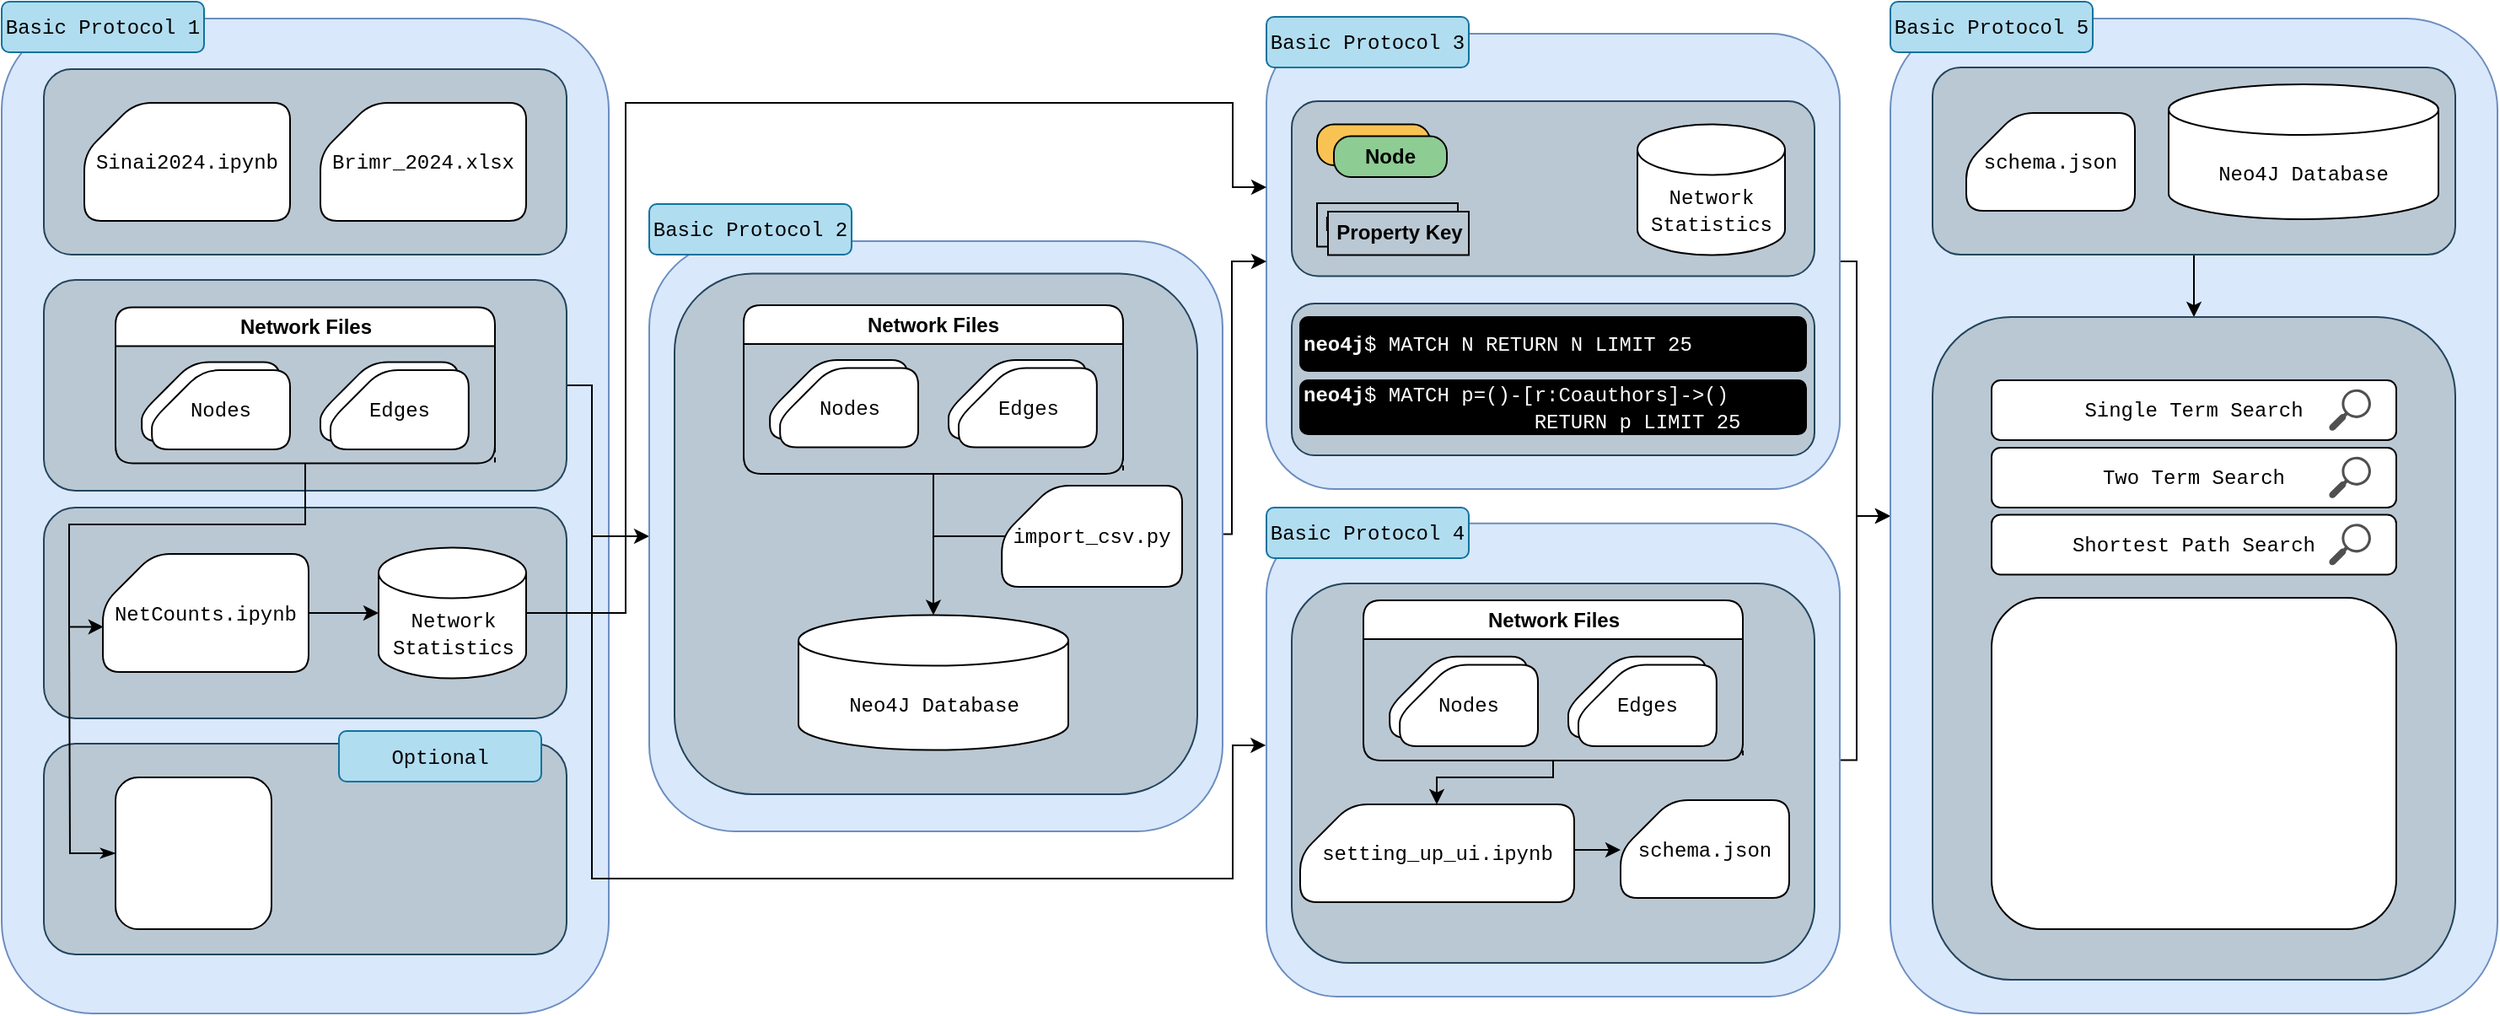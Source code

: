 <mxfile version="26.1.1">
  <diagram name="Page-1" id="FBkxHMepI6tSABWe1Jr1">
    <mxGraphModel dx="1434" dy="686" grid="1" gridSize="10" guides="1" tooltips="1" connect="1" arrows="1" fold="1" page="1" pageScale="1" pageWidth="1920" pageHeight="1200" math="0" shadow="0">
      <root>
        <mxCell id="0" />
        <mxCell id="1" parent="0" />
        <mxCell id="lquwiNytcV9NUcsQfciu-1" value="" style="rounded=1;whiteSpace=wrap;html=1;fillColor=#dae8fc;strokeColor=#6c8ebf;" vertex="1" parent="1">
          <mxGeometry x="50" y="30" width="360" height="590" as="geometry" />
        </mxCell>
        <mxCell id="lquwiNytcV9NUcsQfciu-116" value="" style="edgeStyle=orthogonalEdgeStyle;rounded=0;orthogonalLoop=1;jettySize=auto;html=1;" edge="1" parent="1" source="lquwiNytcV9NUcsQfciu-3" target="lquwiNytcV9NUcsQfciu-108">
          <mxGeometry relative="1" as="geometry">
            <Array as="points">
              <mxPoint x="1150" y="174" />
              <mxPoint x="1150" y="325" />
            </Array>
          </mxGeometry>
        </mxCell>
        <mxCell id="lquwiNytcV9NUcsQfciu-3" value="" style="rounded=1;whiteSpace=wrap;html=1;fillColor=#dae8fc;strokeColor=#6c8ebf;" vertex="1" parent="1">
          <mxGeometry x="800" y="39" width="340" height="270" as="geometry" />
        </mxCell>
        <mxCell id="lquwiNytcV9NUcsQfciu-82" value="" style="edgeStyle=orthogonalEdgeStyle;rounded=0;orthogonalLoop=1;jettySize=auto;html=1;exitX=-0.001;exitY=0.469;exitDx=0;exitDy=0;endArrow=none;startFill=1;startArrow=classic;exitPerimeter=0;" edge="1" parent="1" source="lquwiNytcV9NUcsQfciu-4">
          <mxGeometry relative="1" as="geometry">
            <mxPoint x="400" y="330" as="targetPoint" />
            <Array as="points">
              <mxPoint x="780" y="461" />
              <mxPoint x="780" y="540" />
              <mxPoint x="400" y="540" />
            </Array>
          </mxGeometry>
        </mxCell>
        <mxCell id="lquwiNytcV9NUcsQfciu-115" value="" style="edgeStyle=orthogonalEdgeStyle;rounded=0;orthogonalLoop=1;jettySize=auto;html=1;" edge="1" parent="1" source="lquwiNytcV9NUcsQfciu-4" target="lquwiNytcV9NUcsQfciu-108">
          <mxGeometry relative="1" as="geometry">
            <Array as="points">
              <mxPoint x="1150" y="470" />
              <mxPoint x="1150" y="325" />
            </Array>
          </mxGeometry>
        </mxCell>
        <mxCell id="lquwiNytcV9NUcsQfciu-4" value="" style="rounded=1;whiteSpace=wrap;html=1;fillColor=#dae8fc;strokeColor=#6c8ebf;" vertex="1" parent="1">
          <mxGeometry x="800" y="329.38" width="340" height="280.62" as="geometry" />
        </mxCell>
        <mxCell id="lquwiNytcV9NUcsQfciu-5" value="&lt;font face=&quot;Courier New&quot;&gt;Basic Protocol 1&lt;/font&gt;" style="rounded=1;whiteSpace=wrap;html=1;fillColor=#b1ddf0;strokeColor=#10739e;" vertex="1" parent="1">
          <mxGeometry x="50" y="20" width="120" height="30" as="geometry" />
        </mxCell>
        <mxCell id="lquwiNytcV9NUcsQfciu-9" value="" style="rounded=1;whiteSpace=wrap;html=1;fillColor=#bac8d3;strokeColor=#23445d;" vertex="1" parent="1">
          <mxGeometry x="75" y="60" width="310" height="110" as="geometry" />
        </mxCell>
        <mxCell id="lquwiNytcV9NUcsQfciu-8" value="&lt;font face=&quot;Courier New&quot;&gt;Sinai2024.ipynb&lt;/font&gt;" style="shape=card;whiteSpace=wrap;html=1;rounded=1;" vertex="1" parent="1">
          <mxGeometry x="99" y="80" width="122" height="70" as="geometry" />
        </mxCell>
        <mxCell id="lquwiNytcV9NUcsQfciu-27" value="" style="edgeStyle=orthogonalEdgeStyle;rounded=0;orthogonalLoop=1;jettySize=auto;html=1;" edge="1" parent="1" source="lquwiNytcV9NUcsQfciu-13" target="lquwiNytcV9NUcsQfciu-2">
          <mxGeometry relative="1" as="geometry">
            <Array as="points">
              <mxPoint x="400" y="248" />
              <mxPoint x="400" y="337" />
            </Array>
          </mxGeometry>
        </mxCell>
        <mxCell id="lquwiNytcV9NUcsQfciu-13" value="" style="rounded=1;whiteSpace=wrap;html=1;fillColor=#bac8d3;strokeColor=#23445d;" vertex="1" parent="1">
          <mxGeometry x="75" y="185" width="310" height="125" as="geometry" />
        </mxCell>
        <mxCell id="lquwiNytcV9NUcsQfciu-12" value="&lt;font face=&quot;Courier New&quot;&gt;Brimr_2024.xlsx&lt;/font&gt;" style="shape=card;whiteSpace=wrap;html=1;rounded=1;" vertex="1" parent="1">
          <mxGeometry x="239" y="80" width="122" height="70" as="geometry" />
        </mxCell>
        <mxCell id="lquwiNytcV9NUcsQfciu-23" value="" style="group" vertex="1" connectable="0" parent="1">
          <mxGeometry x="117.5" y="201.25" width="225" height="92.5" as="geometry" />
        </mxCell>
        <mxCell id="lquwiNytcV9NUcsQfciu-11" value="Network Files" style="swimlane;whiteSpace=wrap;html=1;rounded=1;swimlaneLine=1;glass=0;shadow=0;separatorColor=#000000;" vertex="1" parent="lquwiNytcV9NUcsQfciu-23">
          <mxGeometry width="225" height="92.5" as="geometry" />
        </mxCell>
        <mxCell id="lquwiNytcV9NUcsQfciu-15" value="&lt;font face=&quot;Courier New&quot;&gt;Nodes&lt;/font&gt;" style="shape=card;whiteSpace=wrap;html=1;rounded=1;" vertex="1" parent="lquwiNytcV9NUcsQfciu-23">
          <mxGeometry x="15.58" y="32.5" width="81.92" height="47" as="geometry" />
        </mxCell>
        <mxCell id="lquwiNytcV9NUcsQfciu-19" value="&lt;font face=&quot;Courier New&quot;&gt;Nodes&lt;/font&gt;" style="shape=card;whiteSpace=wrap;html=1;rounded=1;" vertex="1" parent="lquwiNytcV9NUcsQfciu-23">
          <mxGeometry x="21.58" y="37.25" width="81.92" height="47" as="geometry" />
        </mxCell>
        <mxCell id="lquwiNytcV9NUcsQfciu-20" value="&lt;font face=&quot;Courier New&quot;&gt;Nodes&lt;/font&gt;" style="shape=card;whiteSpace=wrap;html=1;rounded=1;" vertex="1" parent="lquwiNytcV9NUcsQfciu-23">
          <mxGeometry x="121.5" y="32.5" width="81.92" height="47" as="geometry" />
        </mxCell>
        <mxCell id="lquwiNytcV9NUcsQfciu-21" value="&lt;font face=&quot;Courier New&quot;&gt;Edges&lt;/font&gt;" style="shape=card;whiteSpace=wrap;html=1;rounded=1;" vertex="1" parent="lquwiNytcV9NUcsQfciu-23">
          <mxGeometry x="127.5" y="37.25" width="81.92" height="47" as="geometry" />
        </mxCell>
        <mxCell id="lquwiNytcV9NUcsQfciu-24" value="" style="rounded=1;whiteSpace=wrap;html=1;fillColor=#bac8d3;strokeColor=#23445d;" vertex="1" parent="1">
          <mxGeometry x="75" y="320" width="310" height="125" as="geometry" />
        </mxCell>
        <mxCell id="lquwiNytcV9NUcsQfciu-29" value="" style="edgeStyle=orthogonalEdgeStyle;rounded=0;orthogonalLoop=1;jettySize=auto;html=1;" edge="1" parent="1" source="lquwiNytcV9NUcsQfciu-25" target="lquwiNytcV9NUcsQfciu-28">
          <mxGeometry relative="1" as="geometry" />
        </mxCell>
        <mxCell id="lquwiNytcV9NUcsQfciu-25" value="&lt;font face=&quot;Courier New&quot;&gt;NetCounts.ipynb&lt;/font&gt;" style="shape=card;whiteSpace=wrap;html=1;rounded=1;" vertex="1" parent="1">
          <mxGeometry x="110" y="347.5" width="122" height="70" as="geometry" />
        </mxCell>
        <mxCell id="lquwiNytcV9NUcsQfciu-26" value="" style="edgeStyle=orthogonalEdgeStyle;rounded=0;orthogonalLoop=1;jettySize=auto;html=1;entryX=0.003;entryY=0.617;entryDx=0;entryDy=0;entryPerimeter=0;" edge="1" parent="1" source="lquwiNytcV9NUcsQfciu-11" target="lquwiNytcV9NUcsQfciu-25">
          <mxGeometry relative="1" as="geometry">
            <Array as="points">
              <mxPoint x="230" y="330" />
              <mxPoint x="90" y="330" />
              <mxPoint x="90" y="391" />
            </Array>
          </mxGeometry>
        </mxCell>
        <mxCell id="lquwiNytcV9NUcsQfciu-50" value="" style="edgeStyle=orthogonalEdgeStyle;rounded=0;orthogonalLoop=1;jettySize=auto;html=1;" edge="1" parent="1" source="lquwiNytcV9NUcsQfciu-28">
          <mxGeometry relative="1" as="geometry">
            <mxPoint x="800" y="130" as="targetPoint" />
            <Array as="points">
              <mxPoint x="420" y="383" />
              <mxPoint x="420" y="80" />
              <mxPoint x="780" y="80" />
              <mxPoint x="780" y="130" />
              <mxPoint x="799" y="130" />
            </Array>
          </mxGeometry>
        </mxCell>
        <mxCell id="lquwiNytcV9NUcsQfciu-28" value="&lt;div&gt;&lt;font face=&quot;Courier New&quot;&gt;Network&lt;/font&gt;&lt;/div&gt;&lt;div&gt;&lt;font face=&quot;Courier New&quot;&gt;Statistics&lt;/font&gt;&lt;/div&gt;" style="shape=cylinder3;whiteSpace=wrap;html=1;boundedLbl=1;backgroundOutline=1;size=15;" vertex="1" parent="1">
          <mxGeometry x="273.5" y="343.75" width="87.5" height="77.5" as="geometry" />
        </mxCell>
        <mxCell id="lquwiNytcV9NUcsQfciu-44" value="" style="edgeStyle=orthogonalEdgeStyle;rounded=0;orthogonalLoop=1;jettySize=auto;html=1;endArrow=none;startFill=0;" edge="1" parent="1" source="lquwiNytcV9NUcsQfciu-38">
          <mxGeometry relative="1" as="geometry">
            <mxPoint x="602.5" y="243.75" as="targetPoint" />
            <Array as="points">
              <mxPoint x="602" y="244" />
            </Array>
          </mxGeometry>
        </mxCell>
        <mxCell id="lquwiNytcV9NUcsQfciu-47" value="&lt;font face=&quot;Courier New&quot;&gt;Basic Protocol 3&lt;/font&gt;" style="rounded=1;whiteSpace=wrap;html=1;fillColor=#b1ddf0;strokeColor=#10739e;" vertex="1" parent="1">
          <mxGeometry x="800" y="29" width="120" height="30" as="geometry" />
        </mxCell>
        <mxCell id="lquwiNytcV9NUcsQfciu-60" value="" style="rounded=1;whiteSpace=wrap;html=1;fillColor=#bac8d3;strokeColor=#23445d;" vertex="1" parent="1">
          <mxGeometry x="75" y="460" width="310" height="125" as="geometry" />
        </mxCell>
        <mxCell id="lquwiNytcV9NUcsQfciu-63" value="" style="edgeStyle=orthogonalEdgeStyle;rounded=0;orthogonalLoop=1;jettySize=auto;html=1;endArrow=none;startFill=1;startArrow=classicThin;strokeColor=default;" edge="1" parent="1" source="lquwiNytcV9NUcsQfciu-61">
          <mxGeometry relative="1" as="geometry">
            <mxPoint x="90" y="390" as="targetPoint" />
          </mxGeometry>
        </mxCell>
        <mxCell id="lquwiNytcV9NUcsQfciu-64" value="" style="rounded=1;whiteSpace=wrap;html=1;" vertex="1" parent="1">
          <mxGeometry x="117.5" y="480" width="92.5" height="90" as="geometry" />
        </mxCell>
        <mxCell id="lquwiNytcV9NUcsQfciu-61" value="" style="shape=image;verticalLabelPosition=bottom;labelBackgroundColor=default;verticalAlign=top;aspect=fixed;imageAspect=0;image=https://cytoscape.org/images/logo/cy3logoOrange.svg;imageBorder=none;perimeterSpacing=0;strokeColor=default;" vertex="1" parent="1">
          <mxGeometry x="117.5" y="482.5" width="85" height="85" as="geometry" />
        </mxCell>
        <mxCell id="lquwiNytcV9NUcsQfciu-65" value="" style="rounded=1;whiteSpace=wrap;html=1;fillColor=#bac8d3;strokeColor=#23445d;" vertex="1" parent="1">
          <mxGeometry x="815" y="199" width="310" height="90" as="geometry" />
        </mxCell>
        <mxCell id="lquwiNytcV9NUcsQfciu-66" value="&lt;div align=&quot;left&quot;&gt;&lt;font face=&quot;Courier New&quot;&gt;&lt;span style=&quot;color: rgb(255, 255, 255);&quot;&gt;&lt;b&gt;neo4j&lt;/b&gt;$ MATCH N RETURN N LIMIT 25&lt;/span&gt;&lt;/font&gt;&lt;/div&gt;" style="rounded=1;whiteSpace=wrap;html=1;strokeColor=light-dark(#000000, #ededed);fillColor=#000000;align=left;" vertex="1" parent="1">
          <mxGeometry x="820" y="207" width="300" height="32" as="geometry" />
        </mxCell>
        <mxCell id="lquwiNytcV9NUcsQfciu-67" value="&lt;div&gt;&lt;font face=&quot;Courier New&quot;&gt;Basic Protocol 4&lt;/font&gt;&lt;/div&gt;" style="rounded=1;whiteSpace=wrap;html=1;fillColor=#b1ddf0;strokeColor=#10739e;" vertex="1" parent="1">
          <mxGeometry x="800" y="320" width="120" height="30" as="geometry" />
        </mxCell>
        <mxCell id="lquwiNytcV9NUcsQfciu-68" value="" style="group" vertex="1" connectable="0" parent="1">
          <mxGeometry x="815" y="79" width="310" height="103.75" as="geometry" />
        </mxCell>
        <mxCell id="lquwiNytcV9NUcsQfciu-49" value="" style="rounded=1;whiteSpace=wrap;html=1;fillColor=#bac8d3;strokeColor=#23445d;" vertex="1" parent="lquwiNytcV9NUcsQfciu-68">
          <mxGeometry width="310" height="103.75" as="geometry" />
        </mxCell>
        <mxCell id="lquwiNytcV9NUcsQfciu-51" value="&lt;div&gt;&lt;font face=&quot;Courier New&quot;&gt;Network&lt;/font&gt;&lt;/div&gt;&lt;div&gt;&lt;font face=&quot;Courier New&quot;&gt;Statistics&lt;/font&gt;&lt;/div&gt;" style="shape=cylinder3;whiteSpace=wrap;html=1;boundedLbl=1;backgroundOutline=1;size=15;" vertex="1" parent="lquwiNytcV9NUcsQfciu-68">
          <mxGeometry x="205" y="13.75" width="87.5" height="77.5" as="geometry" />
        </mxCell>
        <mxCell id="lquwiNytcV9NUcsQfciu-52" value="" style="shape=image;html=1;verticalAlign=top;verticalLabelPosition=bottom;labelBackgroundColor=#ffffff;imageAspect=0;aspect=fixed;image=https://cdn0.iconfinder.com/data/icons/phosphor-thin-vol-2/256/equals-thin-128.png" vertex="1" parent="lquwiNytcV9NUcsQfciu-68">
          <mxGeometry x="128" y="25.5" width="54" height="54" as="geometry" />
        </mxCell>
        <mxCell id="lquwiNytcV9NUcsQfciu-56" value="&lt;b&gt;MeSH&lt;/b&gt;" style="rounded=1;whiteSpace=wrap;html=1;strokeWidth=1;fillColor=light-dark(#f9c354, #ededed);absoluteArcSize=1;" vertex="1" parent="lquwiNytcV9NUcsQfciu-68">
          <mxGeometry x="15" y="13.75" width="67" height="24.25" as="geometry" />
        </mxCell>
        <mxCell id="lquwiNytcV9NUcsQfciu-54" value="&lt;b&gt;Node&lt;/b&gt;" style="rounded=1;whiteSpace=wrap;html=1;strokeWidth=1;fillColor=light-dark(#8dcc93, #ededed);absoluteArcSize=1;" vertex="1" parent="lquwiNytcV9NUcsQfciu-68">
          <mxGeometry x="25" y="20.75" width="67" height="24.25" as="geometry" />
        </mxCell>
        <mxCell id="lquwiNytcV9NUcsQfciu-58" value="&lt;b style=&quot;color: rgb(0, 0, 0);&quot;&gt;Property Key&lt;/b&gt;" style="rounded=0;whiteSpace=wrap;html=1;fillColor=light-dark(#bac8d2, #ededed);strokeWidth=1;strokeColor=light-dark(#000000,#EDEDED);" vertex="1" parent="lquwiNytcV9NUcsQfciu-68">
          <mxGeometry x="15" y="60.5" width="83.5" height="25.75" as="geometry" />
        </mxCell>
        <mxCell id="lquwiNytcV9NUcsQfciu-57" value="&lt;b style=&quot;color: rgb(0, 0, 0);&quot;&gt;Property Key&lt;/b&gt;" style="rounded=0;whiteSpace=wrap;html=1;fillColor=#BAC8D3;strokeWidth=1;strokeColor=light-dark(#000000,#EDEDED);" vertex="1" parent="lquwiNytcV9NUcsQfciu-68">
          <mxGeometry x="21.5" y="65.5" width="83.5" height="25.75" as="geometry" />
        </mxCell>
        <mxCell id="lquwiNytcV9NUcsQfciu-69" value="&lt;div align=&quot;left&quot;&gt;&lt;font face=&quot;Courier New&quot;&gt;&lt;span style=&quot;color: rgb(255, 255, 255);&quot;&gt;&lt;b&gt;neo4j&lt;/b&gt;$ MATCH p=()-[r:Coauthors]-&amp;gt;() &lt;span style=&quot;white-space: pre;&quot;&gt;&#x9;&lt;/span&gt; &lt;span style=&quot;white-space: pre;&quot;&gt;&#x9;&lt;/span&gt;&amp;nbsp;&amp;nbsp; RETURN p LIMIT 25&lt;/span&gt;&lt;/font&gt;&lt;/div&gt;" style="rounded=1;whiteSpace=wrap;html=1;strokeColor=light-dark(#000000, #ededed);fillColor=#000000;align=left;" vertex="1" parent="1">
          <mxGeometry x="820" y="244.5" width="300" height="32" as="geometry" />
        </mxCell>
        <mxCell id="lquwiNytcV9NUcsQfciu-48" value="" style="edgeStyle=orthogonalEdgeStyle;rounded=0;orthogonalLoop=1;jettySize=auto;html=1;" edge="1" parent="1" source="lquwiNytcV9NUcsQfciu-46" target="lquwiNytcV9NUcsQfciu-3">
          <mxGeometry relative="1" as="geometry" />
        </mxCell>
        <mxCell id="lquwiNytcV9NUcsQfciu-91" value="" style="rounded=1;whiteSpace=wrap;html=1;fillColor=#bac8d3;strokeColor=#23445d;" vertex="1" parent="1">
          <mxGeometry x="815" y="365" width="310" height="225" as="geometry" />
        </mxCell>
        <mxCell id="lquwiNytcV9NUcsQfciu-92" value="" style="group" vertex="1" connectable="0" parent="1">
          <mxGeometry x="857.5" y="375" width="225" height="95" as="geometry" />
        </mxCell>
        <mxCell id="lquwiNytcV9NUcsQfciu-93" value="Network Files" style="swimlane;whiteSpace=wrap;html=1;rounded=1;swimlaneLine=1;glass=0;shadow=0;separatorColor=#000000;" vertex="1" parent="lquwiNytcV9NUcsQfciu-92">
          <mxGeometry width="225" height="95" as="geometry" />
        </mxCell>
        <mxCell id="lquwiNytcV9NUcsQfciu-94" value="&lt;font face=&quot;Courier New&quot;&gt;Nodes&lt;/font&gt;" style="shape=card;whiteSpace=wrap;html=1;rounded=1;" vertex="1" parent="lquwiNytcV9NUcsQfciu-92">
          <mxGeometry x="15.58" y="33.378" width="81.92" height="48.27" as="geometry" />
        </mxCell>
        <mxCell id="lquwiNytcV9NUcsQfciu-95" value="&lt;font face=&quot;Courier New&quot;&gt;Nodes&lt;/font&gt;" style="shape=card;whiteSpace=wrap;html=1;rounded=1;" vertex="1" parent="lquwiNytcV9NUcsQfciu-92">
          <mxGeometry x="21.58" y="38.257" width="81.92" height="48.27" as="geometry" />
        </mxCell>
        <mxCell id="lquwiNytcV9NUcsQfciu-96" value="&lt;font face=&quot;Courier New&quot;&gt;Nodes&lt;/font&gt;" style="shape=card;whiteSpace=wrap;html=1;rounded=1;" vertex="1" parent="lquwiNytcV9NUcsQfciu-92">
          <mxGeometry x="121.5" y="33.378" width="81.92" height="48.27" as="geometry" />
        </mxCell>
        <mxCell id="lquwiNytcV9NUcsQfciu-97" value="&lt;font face=&quot;Courier New&quot;&gt;Edges&lt;/font&gt;" style="shape=card;whiteSpace=wrap;html=1;rounded=1;" vertex="1" parent="lquwiNytcV9NUcsQfciu-92">
          <mxGeometry x="127.5" y="38.257" width="81.92" height="48.27" as="geometry" />
        </mxCell>
        <mxCell id="lquwiNytcV9NUcsQfciu-2" value="" style="rounded=1;whiteSpace=wrap;html=1;fillColor=#dae8fc;strokeColor=#6c8ebf;" vertex="1" parent="1">
          <mxGeometry x="434" y="162" width="340" height="350" as="geometry" />
        </mxCell>
        <mxCell id="lquwiNytcV9NUcsQfciu-46" value="" style="rounded=1;whiteSpace=wrap;html=1;fillColor=#bac8d3;strokeColor=#23445d;" vertex="1" parent="1">
          <mxGeometry x="449" y="181.25" width="310" height="308.75" as="geometry" />
        </mxCell>
        <mxCell id="lquwiNytcV9NUcsQfciu-30" value="&lt;font face=&quot;Courier New&quot;&gt;Basic Protocol 2&lt;/font&gt;" style="rounded=1;whiteSpace=wrap;html=1;fillColor=#b1ddf0;strokeColor=#10739e;" vertex="1" parent="1">
          <mxGeometry x="434" y="140" width="120" height="30" as="geometry" />
        </mxCell>
        <mxCell id="lquwiNytcV9NUcsQfciu-31" value="" style="group" vertex="1" connectable="0" parent="1">
          <mxGeometry x="490" y="200" width="260" height="290" as="geometry" />
        </mxCell>
        <mxCell id="lquwiNytcV9NUcsQfciu-32" value="Network Files" style="swimlane;whiteSpace=wrap;html=1;rounded=1;swimlaneLine=1;glass=0;shadow=0;separatorColor=#000000;" vertex="1" parent="lquwiNytcV9NUcsQfciu-31">
          <mxGeometry width="225" height="100" as="geometry" />
        </mxCell>
        <mxCell id="lquwiNytcV9NUcsQfciu-33" value="&lt;font face=&quot;Courier New&quot;&gt;Nodes&lt;/font&gt;" style="shape=card;whiteSpace=wrap;html=1;rounded=1;" vertex="1" parent="lquwiNytcV9NUcsQfciu-31">
          <mxGeometry x="15.58" y="32.5" width="81.92" height="47" as="geometry" />
        </mxCell>
        <mxCell id="lquwiNytcV9NUcsQfciu-34" value="&lt;font face=&quot;Courier New&quot;&gt;Nodes&lt;/font&gt;" style="shape=card;whiteSpace=wrap;html=1;rounded=1;" vertex="1" parent="lquwiNytcV9NUcsQfciu-31">
          <mxGeometry x="21.58" y="37.25" width="81.92" height="47" as="geometry" />
        </mxCell>
        <mxCell id="lquwiNytcV9NUcsQfciu-35" value="&lt;font face=&quot;Courier New&quot;&gt;Nodes&lt;/font&gt;" style="shape=card;whiteSpace=wrap;html=1;rounded=1;" vertex="1" parent="lquwiNytcV9NUcsQfciu-31">
          <mxGeometry x="121.5" y="32.5" width="81.92" height="47" as="geometry" />
        </mxCell>
        <mxCell id="lquwiNytcV9NUcsQfciu-36" value="&lt;font face=&quot;Courier New&quot;&gt;Edges&lt;/font&gt;" style="shape=card;whiteSpace=wrap;html=1;rounded=1;" vertex="1" parent="lquwiNytcV9NUcsQfciu-31">
          <mxGeometry x="127.5" y="37.25" width="81.92" height="47" as="geometry" />
        </mxCell>
        <mxCell id="lquwiNytcV9NUcsQfciu-103" value="" style="edgeStyle=orthogonalEdgeStyle;rounded=0;orthogonalLoop=1;jettySize=auto;html=1;endArrow=none;startFill=0;" edge="1" parent="1">
          <mxGeometry relative="1" as="geometry">
            <mxPoint x="645.08" y="337" as="sourcePoint" />
            <mxPoint x="602" y="337" as="targetPoint" />
          </mxGeometry>
        </mxCell>
        <mxCell id="lquwiNytcV9NUcsQfciu-38" value="&lt;font face=&quot;Courier New&quot;&gt;import_csv.py&lt;/font&gt;" style="shape=card;whiteSpace=wrap;html=1;rounded=1;" vertex="1" parent="1">
          <mxGeometry x="643.08" y="307" width="106.92" height="60" as="geometry" />
        </mxCell>
        <mxCell id="lquwiNytcV9NUcsQfciu-41" value="&lt;font face=&quot;Courier New&quot;&gt;Neo4J Database&lt;/font&gt;" style="shape=cylinder3;whiteSpace=wrap;html=1;boundedLbl=1;backgroundOutline=1;size=15;" vertex="1" parent="1">
          <mxGeometry x="522.5" y="383.75" width="160" height="80" as="geometry" />
        </mxCell>
        <mxCell id="lquwiNytcV9NUcsQfciu-42" value="" style="edgeStyle=orthogonalEdgeStyle;rounded=0;orthogonalLoop=1;jettySize=auto;html=1;" edge="1" parent="1" source="lquwiNytcV9NUcsQfciu-32" target="lquwiNytcV9NUcsQfciu-41">
          <mxGeometry relative="1" as="geometry" />
        </mxCell>
        <mxCell id="lquwiNytcV9NUcsQfciu-109" value="" style="edgeStyle=orthogonalEdgeStyle;rounded=0;orthogonalLoop=1;jettySize=auto;html=1;" edge="1" parent="1" source="lquwiNytcV9NUcsQfciu-104" target="lquwiNytcV9NUcsQfciu-107">
          <mxGeometry relative="1" as="geometry">
            <Array as="points">
              <mxPoint x="990" y="523" />
              <mxPoint x="990" y="523" />
            </Array>
          </mxGeometry>
        </mxCell>
        <mxCell id="lquwiNytcV9NUcsQfciu-104" value="&lt;font face=&quot;Courier New&quot;&gt;setting_up_ui.ipynb&lt;/font&gt;" style="shape=card;whiteSpace=wrap;html=1;rounded=1;" vertex="1" parent="1">
          <mxGeometry x="820" y="496" width="162.5" height="58" as="geometry" />
        </mxCell>
        <mxCell id="lquwiNytcV9NUcsQfciu-107" value="&lt;font face=&quot;Courier New&quot;&gt;schema.json&lt;/font&gt;" style="shape=card;whiteSpace=wrap;html=1;rounded=1;" vertex="1" parent="1">
          <mxGeometry x="1010" y="493.5" width="100" height="58" as="geometry" />
        </mxCell>
        <mxCell id="lquwiNytcV9NUcsQfciu-108" value="" style="rounded=1;whiteSpace=wrap;html=1;fillColor=#dae8fc;strokeColor=#6c8ebf;" vertex="1" parent="1">
          <mxGeometry x="1170" y="30" width="360" height="590" as="geometry" />
        </mxCell>
        <mxCell id="lquwiNytcV9NUcsQfciu-114" value="" style="edgeStyle=orthogonalEdgeStyle;rounded=0;orthogonalLoop=1;jettySize=auto;html=1;" edge="1" parent="1" source="lquwiNytcV9NUcsQfciu-93" target="lquwiNytcV9NUcsQfciu-104">
          <mxGeometry relative="1" as="geometry">
            <Array as="points">
              <mxPoint x="970" y="480" />
              <mxPoint x="901" y="480" />
            </Array>
          </mxGeometry>
        </mxCell>
        <mxCell id="lquwiNytcV9NUcsQfciu-117" value="&lt;div&gt;&lt;font face=&quot;Courier New&quot;&gt;Basic Protocol 5&lt;/font&gt;&lt;/div&gt;" style="rounded=1;whiteSpace=wrap;html=1;fillColor=#b1ddf0;strokeColor=#10739e;" vertex="1" parent="1">
          <mxGeometry x="1170" y="20" width="120" height="30" as="geometry" />
        </mxCell>
        <mxCell id="lquwiNytcV9NUcsQfciu-122" value="" style="edgeStyle=orthogonalEdgeStyle;rounded=0;orthogonalLoop=1;jettySize=auto;html=1;" edge="1" parent="1" source="lquwiNytcV9NUcsQfciu-119" target="lquwiNytcV9NUcsQfciu-121">
          <mxGeometry relative="1" as="geometry" />
        </mxCell>
        <mxCell id="lquwiNytcV9NUcsQfciu-119" value="" style="rounded=1;whiteSpace=wrap;html=1;fillColor=#bac8d3;strokeColor=#23445d;" vertex="1" parent="1">
          <mxGeometry x="1195" y="59" width="310" height="111" as="geometry" />
        </mxCell>
        <mxCell id="lquwiNytcV9NUcsQfciu-118" value="&lt;font face=&quot;Courier New&quot;&gt;schema.json&lt;/font&gt;" style="shape=card;whiteSpace=wrap;html=1;rounded=1;" vertex="1" parent="1">
          <mxGeometry x="1215" y="86" width="100" height="58" as="geometry" />
        </mxCell>
        <mxCell id="lquwiNytcV9NUcsQfciu-120" value="&lt;font face=&quot;Courier New&quot;&gt;Neo4J Database&lt;/font&gt;" style="shape=cylinder3;whiteSpace=wrap;html=1;boundedLbl=1;backgroundOutline=1;size=15;" vertex="1" parent="1">
          <mxGeometry x="1335" y="69" width="160" height="80" as="geometry" />
        </mxCell>
        <mxCell id="lquwiNytcV9NUcsQfciu-121" value="" style="rounded=1;whiteSpace=wrap;html=1;fillColor=#bac8d3;strokeColor=#23445d;" vertex="1" parent="1">
          <mxGeometry x="1195" y="207" width="310" height="393" as="geometry" />
        </mxCell>
        <mxCell id="lquwiNytcV9NUcsQfciu-125" value="" style="group" vertex="1" connectable="0" parent="1">
          <mxGeometry x="1230" y="244.5" width="240" height="35.5" as="geometry" />
        </mxCell>
        <mxCell id="lquwiNytcV9NUcsQfciu-123" value="&lt;font face=&quot;Courier New&quot;&gt;Single Term Search&lt;/font&gt;" style="rounded=1;whiteSpace=wrap;html=1;" vertex="1" parent="lquwiNytcV9NUcsQfciu-125">
          <mxGeometry width="240" height="35.5" as="geometry" />
        </mxCell>
        <mxCell id="lquwiNytcV9NUcsQfciu-124" value="" style="sketch=0;pointerEvents=1;shadow=0;dashed=0;html=1;strokeColor=none;fillColor=#505050;labelPosition=center;verticalLabelPosition=bottom;verticalAlign=top;outlineConnect=0;align=center;shape=mxgraph.office.concepts.search;" vertex="1" parent="lquwiNytcV9NUcsQfciu-125">
          <mxGeometry x="200" y="5.38" width="25" height="24.75" as="geometry" />
        </mxCell>
        <mxCell id="lquwiNytcV9NUcsQfciu-126" value="" style="group" vertex="1" connectable="0" parent="1">
          <mxGeometry x="1230" y="284.5" width="240" height="35.5" as="geometry" />
        </mxCell>
        <mxCell id="lquwiNytcV9NUcsQfciu-127" value="&lt;font face=&quot;Courier New&quot;&gt;Two Term Search&lt;/font&gt;" style="rounded=1;whiteSpace=wrap;html=1;" vertex="1" parent="lquwiNytcV9NUcsQfciu-126">
          <mxGeometry width="240" height="35.5" as="geometry" />
        </mxCell>
        <mxCell id="lquwiNytcV9NUcsQfciu-128" value="" style="sketch=0;pointerEvents=1;shadow=0;dashed=0;html=1;strokeColor=none;fillColor=#505050;labelPosition=center;verticalLabelPosition=bottom;verticalAlign=top;outlineConnect=0;align=center;shape=mxgraph.office.concepts.search;" vertex="1" parent="lquwiNytcV9NUcsQfciu-126">
          <mxGeometry x="200" y="5.38" width="25" height="24.75" as="geometry" />
        </mxCell>
        <mxCell id="lquwiNytcV9NUcsQfciu-129" value="" style="group" vertex="1" connectable="0" parent="1">
          <mxGeometry x="1230" y="324.25" width="240" height="35.5" as="geometry" />
        </mxCell>
        <mxCell id="lquwiNytcV9NUcsQfciu-130" value="&lt;font face=&quot;Courier New&quot;&gt;Shortest Path Search&lt;/font&gt;" style="rounded=1;whiteSpace=wrap;html=1;" vertex="1" parent="lquwiNytcV9NUcsQfciu-129">
          <mxGeometry width="240" height="35.5" as="geometry" />
        </mxCell>
        <mxCell id="lquwiNytcV9NUcsQfciu-131" value="" style="sketch=0;pointerEvents=1;shadow=0;dashed=0;html=1;strokeColor=none;fillColor=#505050;labelPosition=center;verticalLabelPosition=bottom;verticalAlign=top;outlineConnect=0;align=center;shape=mxgraph.office.concepts.search;" vertex="1" parent="lquwiNytcV9NUcsQfciu-129">
          <mxGeometry x="200" y="5.38" width="25" height="24.75" as="geometry" />
        </mxCell>
        <mxCell id="lquwiNytcV9NUcsQfciu-132" value="" style="rounded=1;whiteSpace=wrap;html=1;" vertex="1" parent="1">
          <mxGeometry x="1230" y="373.5" width="240" height="196.5" as="geometry" />
        </mxCell>
        <mxCell id="lquwiNytcV9NUcsQfciu-133" value="&lt;font face=&quot;Courier New&quot;&gt;Optional&lt;/font&gt;" style="rounded=1;whiteSpace=wrap;html=1;fillColor=#b1ddf0;strokeColor=#10739e;" vertex="1" parent="1">
          <mxGeometry x="250" y="452.5" width="120" height="30" as="geometry" />
        </mxCell>
      </root>
    </mxGraphModel>
  </diagram>
</mxfile>
